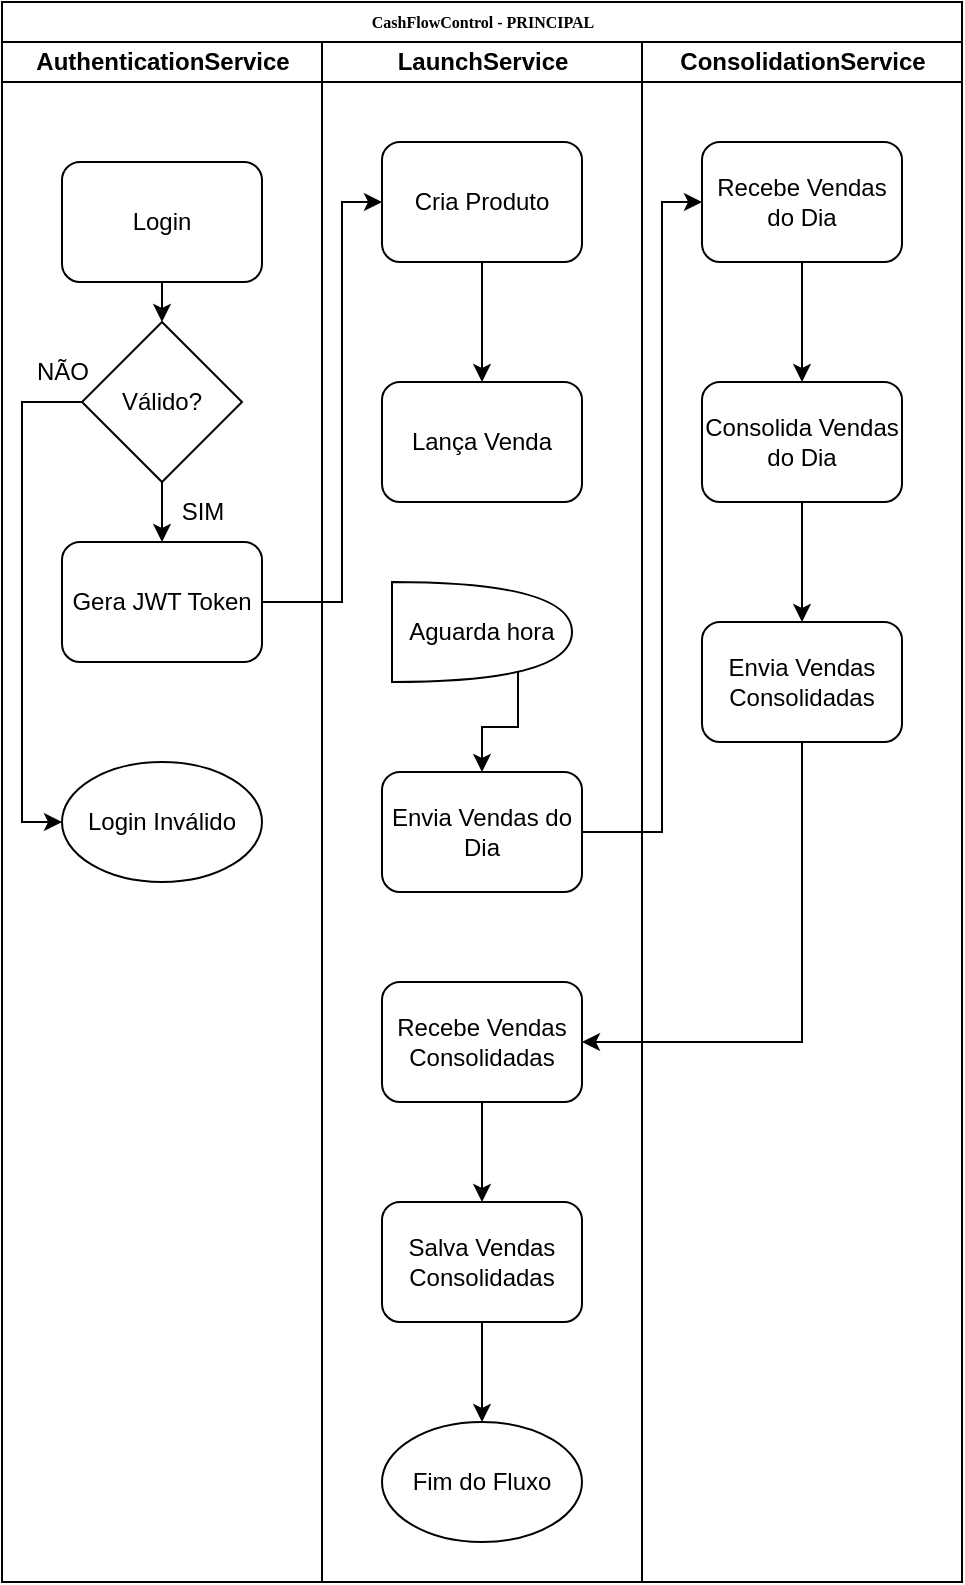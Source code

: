 <mxfile version="26.0.16">
  <diagram name="Page-1" id="74e2e168-ea6b-b213-b513-2b3c1d86103e">
    <mxGraphModel dx="1426" dy="747" grid="1" gridSize="10" guides="1" tooltips="1" connect="1" arrows="1" fold="1" page="1" pageScale="1" pageWidth="1100" pageHeight="850" background="none" math="0" shadow="0">
      <root>
        <mxCell id="0" />
        <mxCell id="1" parent="0" />
        <mxCell id="77e6c97f196da883-1" value="CashFlowControl - PRINCIPAL" style="swimlane;html=1;childLayout=stackLayout;startSize=20;rounded=0;shadow=0;labelBackgroundColor=none;strokeWidth=1;fontFamily=Verdana;fontSize=8;align=center;" parent="1" vertex="1">
          <mxGeometry x="70" y="40" width="480" height="790" as="geometry" />
        </mxCell>
        <mxCell id="77e6c97f196da883-2" value="AuthenticationService" style="swimlane;html=1;startSize=20;" parent="77e6c97f196da883-1" vertex="1">
          <mxGeometry y="20" width="160" height="770" as="geometry" />
        </mxCell>
        <mxCell id="-dZv6xeXSfk71o07iOHC-3" style="edgeStyle=orthogonalEdgeStyle;rounded=0;orthogonalLoop=1;jettySize=auto;html=1;exitX=0.5;exitY=1;exitDx=0;exitDy=0;entryX=0.5;entryY=0;entryDx=0;entryDy=0;" parent="77e6c97f196da883-2" source="77e6c97f196da883-8" target="-dZv6xeXSfk71o07iOHC-2" edge="1">
          <mxGeometry relative="1" as="geometry" />
        </mxCell>
        <mxCell id="77e6c97f196da883-8" value="&lt;font face=&quot;Helvetica&quot;&gt;&lt;span style=&quot;font-size: 12px;&quot;&gt;Login&lt;/span&gt;&lt;/font&gt;" style="rounded=1;whiteSpace=wrap;html=1;shadow=0;labelBackgroundColor=none;strokeWidth=1;fontFamily=Verdana;fontSize=8;align=center;" parent="77e6c97f196da883-2" vertex="1">
          <mxGeometry x="30" y="60" width="100" height="60" as="geometry" />
        </mxCell>
        <mxCell id="-dZv6xeXSfk71o07iOHC-7" style="edgeStyle=orthogonalEdgeStyle;rounded=0;orthogonalLoop=1;jettySize=auto;html=1;exitX=0.5;exitY=1;exitDx=0;exitDy=0;entryX=0.5;entryY=0;entryDx=0;entryDy=0;" parent="77e6c97f196da883-2" source="-dZv6xeXSfk71o07iOHC-2" target="-dZv6xeXSfk71o07iOHC-6" edge="1">
          <mxGeometry relative="1" as="geometry" />
        </mxCell>
        <mxCell id="-dZv6xeXSfk71o07iOHC-9" style="edgeStyle=orthogonalEdgeStyle;rounded=0;orthogonalLoop=1;jettySize=auto;html=1;exitX=0;exitY=0.5;exitDx=0;exitDy=0;entryX=0;entryY=0.5;entryDx=0;entryDy=0;" parent="77e6c97f196da883-2" source="-dZv6xeXSfk71o07iOHC-2" edge="1">
          <mxGeometry relative="1" as="geometry">
            <mxPoint x="30" y="390" as="targetPoint" />
            <Array as="points">
              <mxPoint x="10" y="180" />
              <mxPoint x="10" y="390" />
            </Array>
          </mxGeometry>
        </mxCell>
        <mxCell id="-dZv6xeXSfk71o07iOHC-2" value="Válido?" style="rhombus;whiteSpace=wrap;html=1;" parent="77e6c97f196da883-2" vertex="1">
          <mxGeometry x="40" y="140" width="80" height="80" as="geometry" />
        </mxCell>
        <mxCell id="-dZv6xeXSfk71o07iOHC-6" value="&lt;font face=&quot;Helvetica&quot;&gt;&lt;span style=&quot;font-size: 12px;&quot;&gt;Gera JWT Token&lt;/span&gt;&lt;/font&gt;" style="rounded=1;whiteSpace=wrap;html=1;shadow=0;labelBackgroundColor=none;strokeWidth=1;fontFamily=Verdana;fontSize=8;align=center;" parent="77e6c97f196da883-2" vertex="1">
          <mxGeometry x="30" y="250" width="100" height="60" as="geometry" />
        </mxCell>
        <mxCell id="-dZv6xeXSfk71o07iOHC-12" value="Login Inválido" style="ellipse;whiteSpace=wrap;html=1;" parent="77e6c97f196da883-2" vertex="1">
          <mxGeometry x="30" y="360" width="100" height="60" as="geometry" />
        </mxCell>
        <mxCell id="-dZv6xeXSfk71o07iOHC-20" value="SIM" style="text;html=1;align=center;verticalAlign=middle;resizable=0;points=[];autosize=1;strokeColor=none;fillColor=none;" parent="77e6c97f196da883-2" vertex="1">
          <mxGeometry x="80" y="220" width="40" height="30" as="geometry" />
        </mxCell>
        <mxCell id="-dZv6xeXSfk71o07iOHC-21" value="NÃO" style="text;html=1;align=center;verticalAlign=middle;resizable=0;points=[];autosize=1;strokeColor=none;fillColor=none;" parent="77e6c97f196da883-2" vertex="1">
          <mxGeometry x="5" y="150" width="50" height="30" as="geometry" />
        </mxCell>
        <mxCell id="77e6c97f196da883-3" value="LaunchService" style="swimlane;html=1;startSize=20;" parent="77e6c97f196da883-1" vertex="1">
          <mxGeometry x="160" y="20" width="160" height="770" as="geometry" />
        </mxCell>
        <mxCell id="-dZv6xeXSfk71o07iOHC-19" style="edgeStyle=orthogonalEdgeStyle;rounded=0;orthogonalLoop=1;jettySize=auto;html=1;exitX=0.5;exitY=1;exitDx=0;exitDy=0;entryX=0.5;entryY=0;entryDx=0;entryDy=0;" parent="77e6c97f196da883-3" source="-dZv6xeXSfk71o07iOHC-13" target="-dZv6xeXSfk71o07iOHC-18" edge="1">
          <mxGeometry relative="1" as="geometry" />
        </mxCell>
        <mxCell id="-dZv6xeXSfk71o07iOHC-13" value="&lt;font face=&quot;Helvetica&quot;&gt;&lt;span style=&quot;font-size: 12px;&quot;&gt;Cria Produto&lt;/span&gt;&lt;/font&gt;" style="rounded=1;whiteSpace=wrap;html=1;shadow=0;labelBackgroundColor=none;strokeWidth=1;fontFamily=Verdana;fontSize=8;align=center;" parent="77e6c97f196da883-3" vertex="1">
          <mxGeometry x="30" y="50" width="100" height="60" as="geometry" />
        </mxCell>
        <mxCell id="-dZv6xeXSfk71o07iOHC-18" value="&lt;font face=&quot;Helvetica&quot;&gt;&lt;span style=&quot;font-size: 12px;&quot;&gt;Lança Venda&lt;/span&gt;&lt;/font&gt;" style="rounded=1;whiteSpace=wrap;html=1;shadow=0;labelBackgroundColor=none;strokeWidth=1;fontFamily=Verdana;fontSize=8;align=center;" parent="77e6c97f196da883-3" vertex="1">
          <mxGeometry x="30" y="170" width="100" height="60" as="geometry" />
        </mxCell>
        <mxCell id="-dZv6xeXSfk71o07iOHC-24" style="edgeStyle=orthogonalEdgeStyle;rounded=0;orthogonalLoop=1;jettySize=auto;html=1;exitX=0.7;exitY=0.9;exitDx=0;exitDy=0;exitPerimeter=0;" parent="77e6c97f196da883-3" source="-dZv6xeXSfk71o07iOHC-22" target="-dZv6xeXSfk71o07iOHC-23" edge="1">
          <mxGeometry relative="1" as="geometry" />
        </mxCell>
        <mxCell id="-dZv6xeXSfk71o07iOHC-22" value="Aguarda hora" style="shape=or;whiteSpace=wrap;html=1;" parent="77e6c97f196da883-3" vertex="1">
          <mxGeometry x="35" y="270" width="90" height="50" as="geometry" />
        </mxCell>
        <mxCell id="-dZv6xeXSfk71o07iOHC-23" value="&lt;font face=&quot;Helvetica&quot;&gt;&lt;span style=&quot;font-size: 12px;&quot;&gt;Envia Vendas do Dia&lt;/span&gt;&lt;/font&gt;" style="rounded=1;whiteSpace=wrap;html=1;shadow=0;labelBackgroundColor=none;strokeWidth=1;fontFamily=Verdana;fontSize=8;align=center;" parent="77e6c97f196da883-3" vertex="1">
          <mxGeometry x="30" y="365" width="100" height="60" as="geometry" />
        </mxCell>
        <mxCell id="-dZv6xeXSfk71o07iOHC-35" style="edgeStyle=orthogonalEdgeStyle;rounded=0;orthogonalLoop=1;jettySize=auto;html=1;exitX=0.5;exitY=1;exitDx=0;exitDy=0;entryX=0.5;entryY=0;entryDx=0;entryDy=0;" parent="77e6c97f196da883-3" source="-dZv6xeXSfk71o07iOHC-32" target="-dZv6xeXSfk71o07iOHC-34" edge="1">
          <mxGeometry relative="1" as="geometry" />
        </mxCell>
        <mxCell id="-dZv6xeXSfk71o07iOHC-32" value="&lt;font face=&quot;Helvetica&quot;&gt;&lt;span style=&quot;font-size: 12px;&quot;&gt;Recebe Vendas Consolidadas&lt;/span&gt;&lt;/font&gt;" style="rounded=1;whiteSpace=wrap;html=1;shadow=0;labelBackgroundColor=none;strokeWidth=1;fontFamily=Verdana;fontSize=8;align=center;" parent="77e6c97f196da883-3" vertex="1">
          <mxGeometry x="30" y="470" width="100" height="60" as="geometry" />
        </mxCell>
        <mxCell id="-dZv6xeXSfk71o07iOHC-38" style="edgeStyle=orthogonalEdgeStyle;rounded=0;orthogonalLoop=1;jettySize=auto;html=1;exitX=0.5;exitY=1;exitDx=0;exitDy=0;entryX=0.5;entryY=0;entryDx=0;entryDy=0;" parent="77e6c97f196da883-3" source="-dZv6xeXSfk71o07iOHC-34" target="-dZv6xeXSfk71o07iOHC-37" edge="1">
          <mxGeometry relative="1" as="geometry" />
        </mxCell>
        <mxCell id="-dZv6xeXSfk71o07iOHC-34" value="&lt;font face=&quot;Helvetica&quot;&gt;&lt;span style=&quot;font-size: 12px;&quot;&gt;Salva Vendas Consolidadas&lt;/span&gt;&lt;/font&gt;" style="rounded=1;whiteSpace=wrap;html=1;shadow=0;labelBackgroundColor=none;strokeWidth=1;fontFamily=Verdana;fontSize=8;align=center;" parent="77e6c97f196da883-3" vertex="1">
          <mxGeometry x="30" y="580" width="100" height="60" as="geometry" />
        </mxCell>
        <mxCell id="-dZv6xeXSfk71o07iOHC-37" value="Fim do Fluxo" style="ellipse;whiteSpace=wrap;html=1;" parent="77e6c97f196da883-3" vertex="1">
          <mxGeometry x="30" y="690" width="100" height="60" as="geometry" />
        </mxCell>
        <mxCell id="77e6c97f196da883-5" value="ConsolidationService" style="swimlane;html=1;startSize=20;" parent="77e6c97f196da883-1" vertex="1">
          <mxGeometry x="320" y="20" width="160" height="770" as="geometry" />
        </mxCell>
        <mxCell id="-dZv6xeXSfk71o07iOHC-28" style="edgeStyle=orthogonalEdgeStyle;rounded=0;orthogonalLoop=1;jettySize=auto;html=1;exitX=0.5;exitY=1;exitDx=0;exitDy=0;" parent="77e6c97f196da883-5" source="-dZv6xeXSfk71o07iOHC-25" target="-dZv6xeXSfk71o07iOHC-27" edge="1">
          <mxGeometry relative="1" as="geometry" />
        </mxCell>
        <mxCell id="-dZv6xeXSfk71o07iOHC-25" value="&lt;font face=&quot;Helvetica&quot;&gt;&lt;span style=&quot;font-size: 12px;&quot;&gt;Recebe Vendas do Dia&lt;/span&gt;&lt;/font&gt;" style="rounded=1;whiteSpace=wrap;html=1;shadow=0;labelBackgroundColor=none;strokeWidth=1;fontFamily=Verdana;fontSize=8;align=center;" parent="77e6c97f196da883-5" vertex="1">
          <mxGeometry x="30" y="50" width="100" height="60" as="geometry" />
        </mxCell>
        <mxCell id="-dZv6xeXSfk71o07iOHC-31" style="edgeStyle=orthogonalEdgeStyle;rounded=0;orthogonalLoop=1;jettySize=auto;html=1;exitX=0.5;exitY=1;exitDx=0;exitDy=0;entryX=0.5;entryY=0;entryDx=0;entryDy=0;" parent="77e6c97f196da883-5" source="-dZv6xeXSfk71o07iOHC-27" target="-dZv6xeXSfk71o07iOHC-30" edge="1">
          <mxGeometry relative="1" as="geometry" />
        </mxCell>
        <mxCell id="-dZv6xeXSfk71o07iOHC-27" value="&lt;font face=&quot;Helvetica&quot;&gt;&lt;span style=&quot;font-size: 12px;&quot;&gt;Consolida Vendas do Dia&lt;/span&gt;&lt;/font&gt;" style="rounded=1;whiteSpace=wrap;html=1;shadow=0;labelBackgroundColor=none;strokeWidth=1;fontFamily=Verdana;fontSize=8;align=center;" parent="77e6c97f196da883-5" vertex="1">
          <mxGeometry x="30" y="170" width="100" height="60" as="geometry" />
        </mxCell>
        <mxCell id="-dZv6xeXSfk71o07iOHC-30" value="&lt;font face=&quot;Helvetica&quot;&gt;&lt;span style=&quot;font-size: 12px;&quot;&gt;Envia Vendas Consolidadas&lt;/span&gt;&lt;/font&gt;" style="rounded=1;whiteSpace=wrap;html=1;shadow=0;labelBackgroundColor=none;strokeWidth=1;fontFamily=Verdana;fontSize=8;align=center;" parent="77e6c97f196da883-5" vertex="1">
          <mxGeometry x="30" y="290" width="100" height="60" as="geometry" />
        </mxCell>
        <mxCell id="-dZv6xeXSfk71o07iOHC-14" style="edgeStyle=orthogonalEdgeStyle;rounded=0;orthogonalLoop=1;jettySize=auto;html=1;exitX=1;exitY=0.5;exitDx=0;exitDy=0;entryX=0;entryY=0.5;entryDx=0;entryDy=0;" parent="77e6c97f196da883-1" source="-dZv6xeXSfk71o07iOHC-6" target="-dZv6xeXSfk71o07iOHC-13" edge="1">
          <mxGeometry relative="1" as="geometry">
            <Array as="points">
              <mxPoint x="170" y="300" />
              <mxPoint x="170" y="100" />
            </Array>
          </mxGeometry>
        </mxCell>
        <mxCell id="-dZv6xeXSfk71o07iOHC-26" style="edgeStyle=orthogonalEdgeStyle;rounded=0;orthogonalLoop=1;jettySize=auto;html=1;exitX=1;exitY=0.5;exitDx=0;exitDy=0;entryX=0;entryY=0.5;entryDx=0;entryDy=0;" parent="77e6c97f196da883-1" source="-dZv6xeXSfk71o07iOHC-23" target="-dZv6xeXSfk71o07iOHC-25" edge="1">
          <mxGeometry relative="1" as="geometry">
            <Array as="points">
              <mxPoint x="330" y="415" />
              <mxPoint x="330" y="100" />
            </Array>
          </mxGeometry>
        </mxCell>
        <mxCell id="-dZv6xeXSfk71o07iOHC-33" style="edgeStyle=orthogonalEdgeStyle;rounded=0;orthogonalLoop=1;jettySize=auto;html=1;exitX=0.5;exitY=1;exitDx=0;exitDy=0;entryX=1;entryY=0.5;entryDx=0;entryDy=0;" parent="77e6c97f196da883-1" source="-dZv6xeXSfk71o07iOHC-30" target="-dZv6xeXSfk71o07iOHC-32" edge="1">
          <mxGeometry relative="1" as="geometry" />
        </mxCell>
      </root>
    </mxGraphModel>
  </diagram>
</mxfile>
